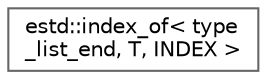 digraph "Graphical Class Hierarchy"
{
 // LATEX_PDF_SIZE
  bgcolor="transparent";
  edge [fontname=Helvetica,fontsize=10,labelfontname=Helvetica,labelfontsize=10];
  node [fontname=Helvetica,fontsize=10,shape=box,height=0.2,width=0.4];
  rankdir="LR";
  Node0 [id="Node000000",label="estd::index_of\< type\l_list_end, T, INDEX \>",height=0.2,width=0.4,color="grey40", fillcolor="white", style="filled",URL="$d6/d31/structestd_1_1index__of_3_01type__list__end_00_01T_00_01INDEX_01_4.html",tooltip=" "];
}
